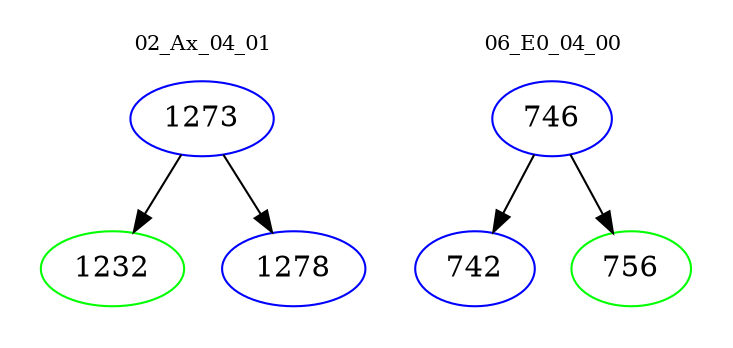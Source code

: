 digraph{
subgraph cluster_0 {
color = white
label = "02_Ax_04_01";
fontsize=10;
T0_1273 [label="1273", color="blue"]
T0_1273 -> T0_1232 [color="black"]
T0_1232 [label="1232", color="green"]
T0_1273 -> T0_1278 [color="black"]
T0_1278 [label="1278", color="blue"]
}
subgraph cluster_1 {
color = white
label = "06_E0_04_00";
fontsize=10;
T1_746 [label="746", color="blue"]
T1_746 -> T1_742 [color="black"]
T1_742 [label="742", color="blue"]
T1_746 -> T1_756 [color="black"]
T1_756 [label="756", color="green"]
}
}
